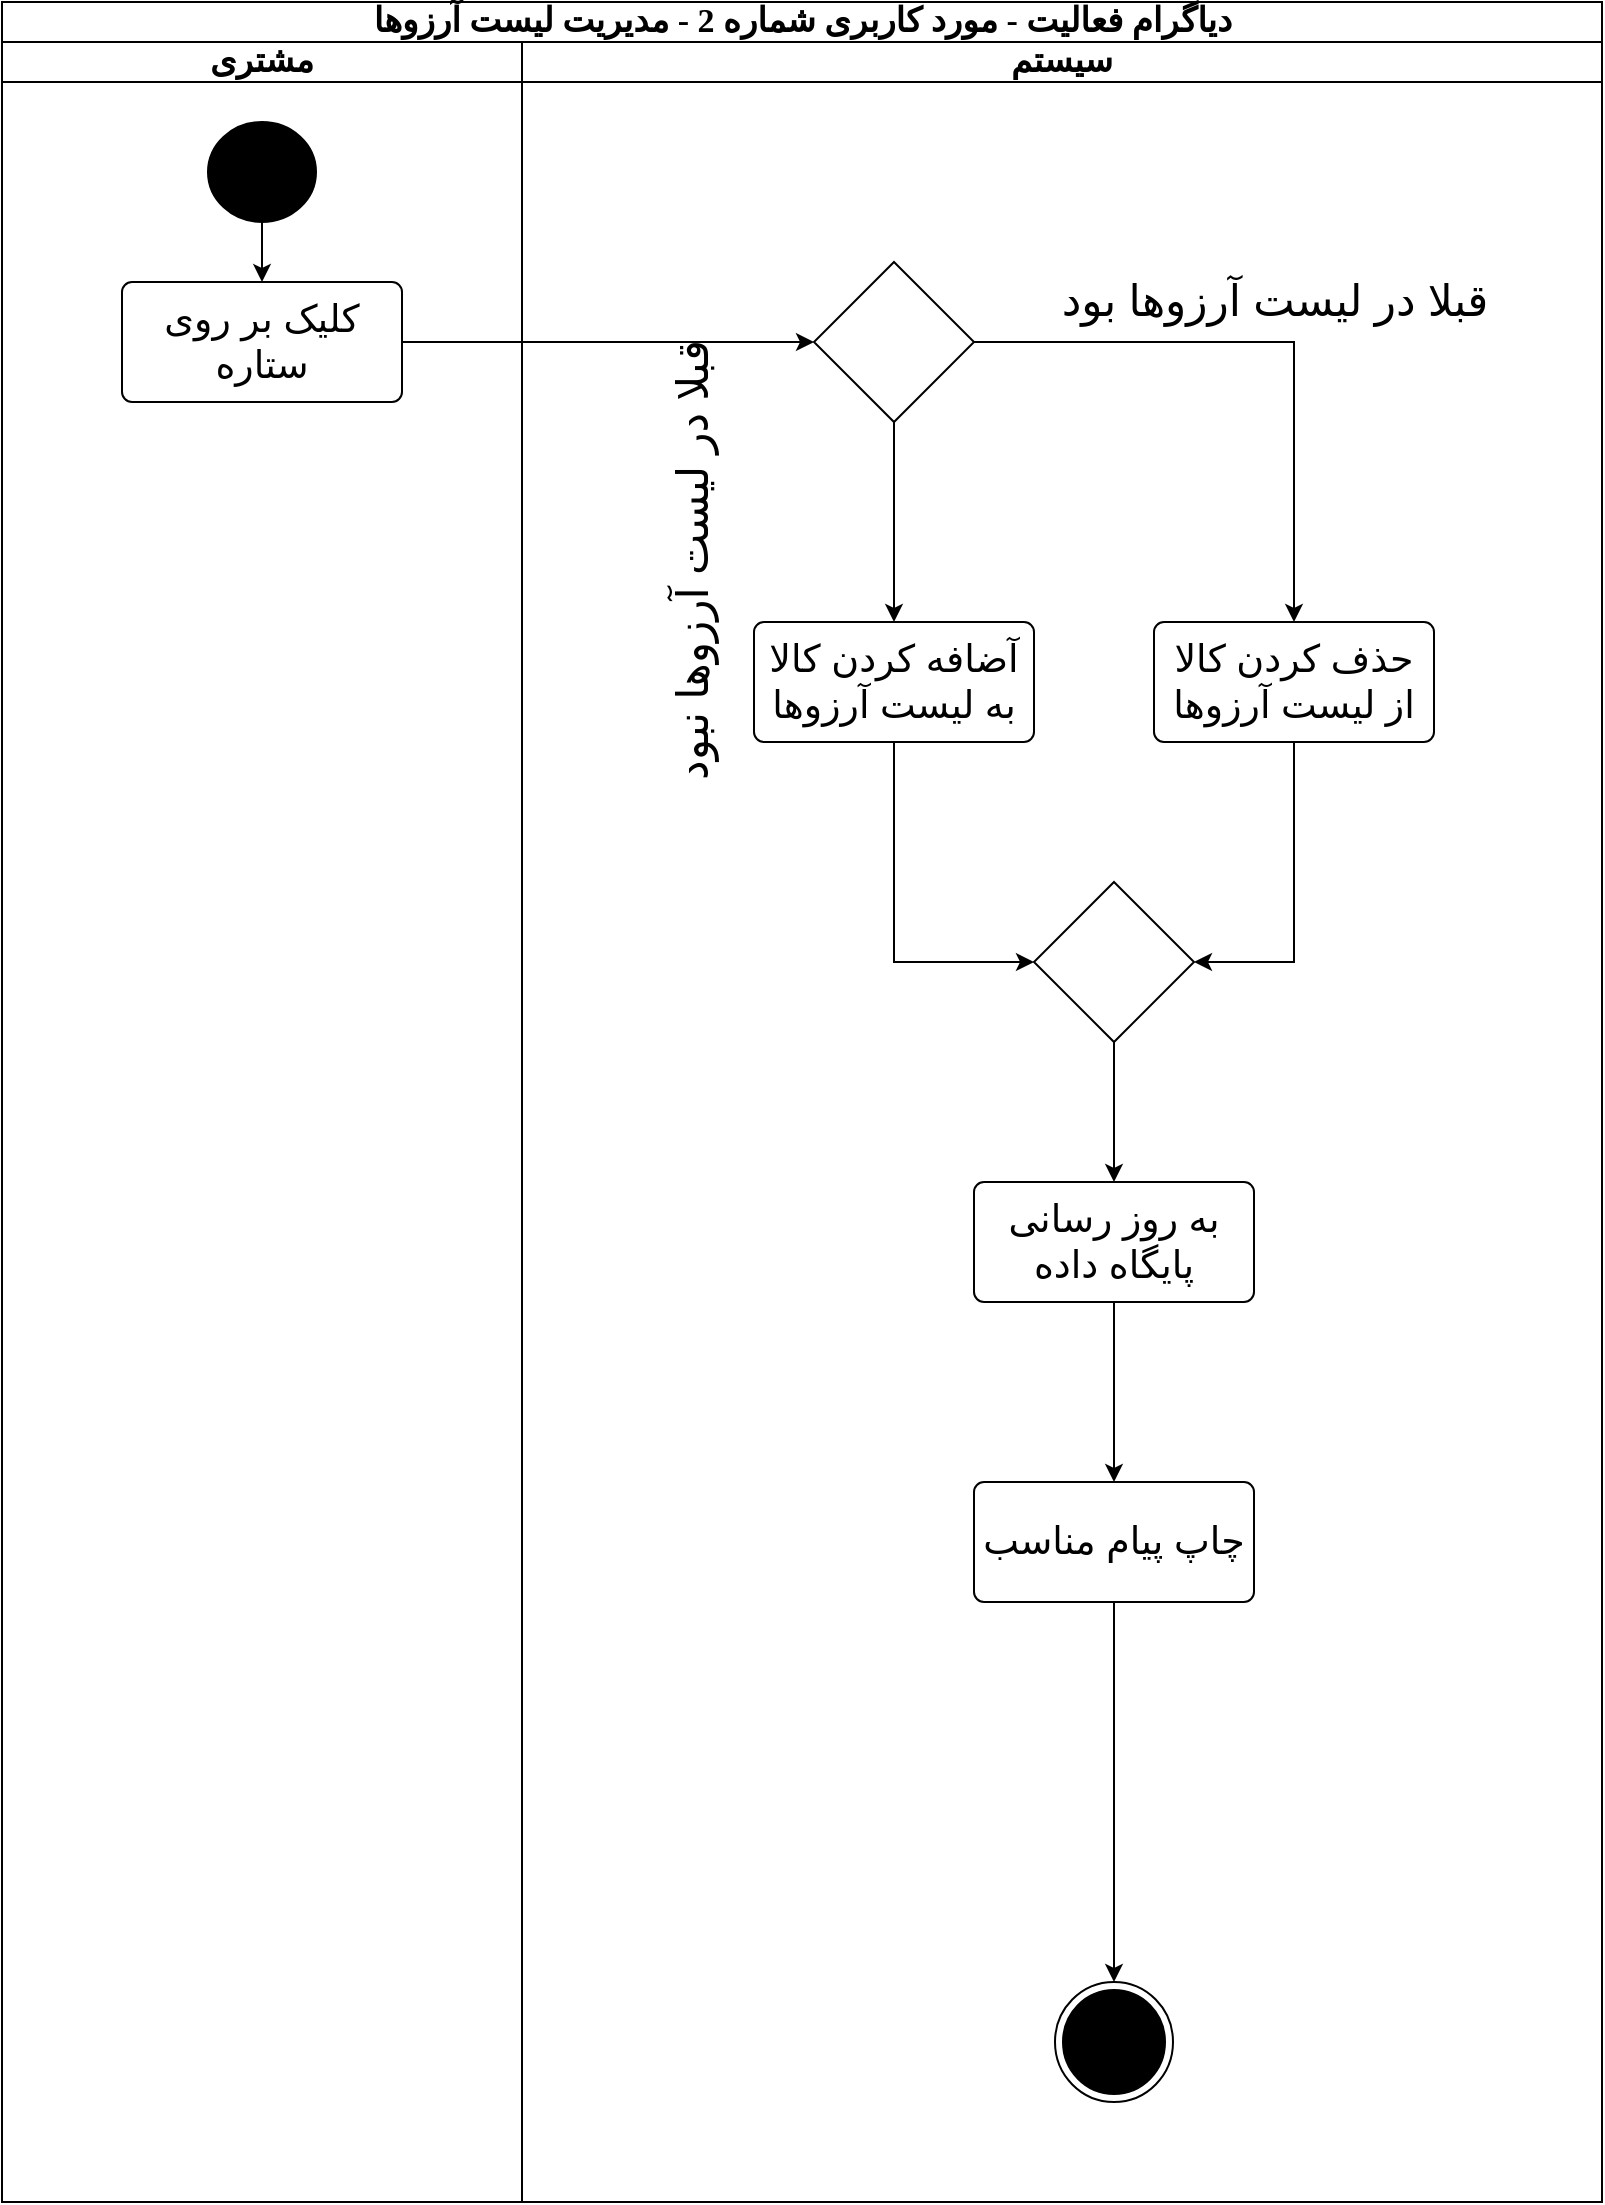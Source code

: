 <mxfile version="24.4.4" type="device">
  <diagram name="Page-1" id="0783ab3e-0a74-02c8-0abd-f7b4e66b4bec">
    <mxGraphModel dx="1050" dy="530" grid="1" gridSize="10" guides="1" tooltips="1" connect="1" arrows="1" fold="1" page="1" pageScale="1" pageWidth="827" pageHeight="1169" background="none" math="0" shadow="0">
      <root>
        <mxCell id="0" />
        <mxCell id="1" parent="0" />
        <mxCell id="1c1d494c118603dd-1" value="دیاگرام فعالیت - مورد کاربری شماره 2 - مدیریت لیست آرزوها" style="swimlane;html=1;childLayout=stackLayout;startSize=20;rounded=0;shadow=0;comic=0;labelBackgroundColor=none;strokeWidth=1;fontFamily=Verdana;fontSize=17;align=center;" parent="1" vertex="1">
          <mxGeometry x="14" y="20" width="800" height="1100" as="geometry" />
        </mxCell>
        <mxCell id="bYX_rBt1W14Q4xHbeTwR-1" value="مشتری" style="swimlane;startSize=20;whiteSpace=wrap;html=1;fontSize=17;" parent="1c1d494c118603dd-1" vertex="1">
          <mxGeometry y="20" width="260" height="1080" as="geometry" />
        </mxCell>
        <mxCell id="bYX_rBt1W14Q4xHbeTwR-70" style="edgeStyle=orthogonalEdgeStyle;rounded=0;orthogonalLoop=1;jettySize=auto;html=1;entryX=0.5;entryY=0;entryDx=0;entryDy=0;" parent="bYX_rBt1W14Q4xHbeTwR-1" source="bYX_rBt1W14Q4xHbeTwR-68" target="bYX_rBt1W14Q4xHbeTwR-69" edge="1">
          <mxGeometry relative="1" as="geometry" />
        </mxCell>
        <mxCell id="bYX_rBt1W14Q4xHbeTwR-68" value="" style="ellipse;fillColor=strokeColor;html=1;" parent="bYX_rBt1W14Q4xHbeTwR-1" vertex="1">
          <mxGeometry x="103" y="40" width="54" height="50" as="geometry" />
        </mxCell>
        <mxCell id="bYX_rBt1W14Q4xHbeTwR-69" value="&lt;font style=&quot;font-size: 19px;&quot;&gt;کلیک بر روی ستاره&lt;/font&gt;" style="html=1;align=center;verticalAlign=middle;rounded=1;absoluteArcSize=1;arcSize=10;dashed=0;whiteSpace=wrap;" parent="bYX_rBt1W14Q4xHbeTwR-1" vertex="1">
          <mxGeometry x="60" y="120" width="140" height="60" as="geometry" />
        </mxCell>
        <mxCell id="bYX_rBt1W14Q4xHbeTwR-3" value="سیستم" style="swimlane;startSize=20;whiteSpace=wrap;html=1;fontSize=17;" parent="1c1d494c118603dd-1" vertex="1">
          <mxGeometry x="260" y="20" width="540" height="1080" as="geometry" />
        </mxCell>
        <mxCell id="bYX_rBt1W14Q4xHbeTwR-74" style="edgeStyle=orthogonalEdgeStyle;rounded=0;orthogonalLoop=1;jettySize=auto;html=1;entryX=0.5;entryY=0;entryDx=0;entryDy=0;" parent="bYX_rBt1W14Q4xHbeTwR-3" source="bYX_rBt1W14Q4xHbeTwR-71" target="bYX_rBt1W14Q4xHbeTwR-73" edge="1">
          <mxGeometry relative="1" as="geometry" />
        </mxCell>
        <mxCell id="bYX_rBt1W14Q4xHbeTwR-75" value="&lt;font style=&quot;font-size: 22px;&quot;&gt;قبلا در لیست آرزوها نبود&lt;/font&gt;" style="edgeLabel;html=1;align=center;verticalAlign=middle;resizable=0;points=[];rotation=-90;" parent="bYX_rBt1W14Q4xHbeTwR-74" vertex="1" connectable="0">
          <mxGeometry x="0.532" relative="1" as="geometry">
            <mxPoint x="-100" y="-7" as="offset" />
          </mxGeometry>
        </mxCell>
        <mxCell id="bYX_rBt1W14Q4xHbeTwR-77" style="edgeStyle=orthogonalEdgeStyle;rounded=0;orthogonalLoop=1;jettySize=auto;html=1;entryX=0.5;entryY=0;entryDx=0;entryDy=0;" parent="bYX_rBt1W14Q4xHbeTwR-3" source="bYX_rBt1W14Q4xHbeTwR-71" target="bYX_rBt1W14Q4xHbeTwR-76" edge="1">
          <mxGeometry relative="1" as="geometry" />
        </mxCell>
        <mxCell id="bYX_rBt1W14Q4xHbeTwR-79" value="&lt;span style=&quot;font-size: 22px;&quot;&gt;قبلا در لیست آرزوها بود&lt;/span&gt;" style="edgeLabel;html=1;align=center;verticalAlign=middle;resizable=0;points=[];" parent="bYX_rBt1W14Q4xHbeTwR-77" vertex="1" connectable="0">
          <mxGeometry x="0.588" y="-2" relative="1" as="geometry">
            <mxPoint x="-8" y="-98" as="offset" />
          </mxGeometry>
        </mxCell>
        <mxCell id="bYX_rBt1W14Q4xHbeTwR-71" value="" style="rhombus;whiteSpace=wrap;html=1;" parent="bYX_rBt1W14Q4xHbeTwR-3" vertex="1">
          <mxGeometry x="146" y="110" width="80" height="80" as="geometry" />
        </mxCell>
        <mxCell id="bYX_rBt1W14Q4xHbeTwR-82" style="edgeStyle=orthogonalEdgeStyle;rounded=0;orthogonalLoop=1;jettySize=auto;html=1;entryX=0;entryY=0.5;entryDx=0;entryDy=0;" parent="bYX_rBt1W14Q4xHbeTwR-3" source="bYX_rBt1W14Q4xHbeTwR-73" target="bYX_rBt1W14Q4xHbeTwR-80" edge="1">
          <mxGeometry relative="1" as="geometry" />
        </mxCell>
        <mxCell id="bYX_rBt1W14Q4xHbeTwR-73" value="&lt;span style=&quot;font-size: 19px;&quot;&gt;آضافه کردن کالا به لیست آرزوها&lt;/span&gt;" style="html=1;align=center;verticalAlign=middle;rounded=1;absoluteArcSize=1;arcSize=10;dashed=0;whiteSpace=wrap;" parent="bYX_rBt1W14Q4xHbeTwR-3" vertex="1">
          <mxGeometry x="116" y="290" width="140" height="60" as="geometry" />
        </mxCell>
        <mxCell id="bYX_rBt1W14Q4xHbeTwR-81" style="edgeStyle=orthogonalEdgeStyle;rounded=0;orthogonalLoop=1;jettySize=auto;html=1;entryX=1;entryY=0.5;entryDx=0;entryDy=0;" parent="bYX_rBt1W14Q4xHbeTwR-3" source="bYX_rBt1W14Q4xHbeTwR-76" target="bYX_rBt1W14Q4xHbeTwR-80" edge="1">
          <mxGeometry relative="1" as="geometry" />
        </mxCell>
        <mxCell id="bYX_rBt1W14Q4xHbeTwR-76" value="&lt;span style=&quot;font-size: 19px;&quot;&gt;حذف کردن کالا از لیست آرزوها&lt;/span&gt;" style="html=1;align=center;verticalAlign=middle;rounded=1;absoluteArcSize=1;arcSize=10;dashed=0;whiteSpace=wrap;" parent="bYX_rBt1W14Q4xHbeTwR-3" vertex="1">
          <mxGeometry x="316" y="290" width="140" height="60" as="geometry" />
        </mxCell>
        <mxCell id="bYX_rBt1W14Q4xHbeTwR-84" style="edgeStyle=orthogonalEdgeStyle;rounded=0;orthogonalLoop=1;jettySize=auto;html=1;entryX=0.5;entryY=0;entryDx=0;entryDy=0;" parent="bYX_rBt1W14Q4xHbeTwR-3" source="bYX_rBt1W14Q4xHbeTwR-80" target="bYX_rBt1W14Q4xHbeTwR-83" edge="1">
          <mxGeometry relative="1" as="geometry" />
        </mxCell>
        <mxCell id="bYX_rBt1W14Q4xHbeTwR-80" value="" style="rhombus;whiteSpace=wrap;html=1;" parent="bYX_rBt1W14Q4xHbeTwR-3" vertex="1">
          <mxGeometry x="256" y="420" width="80" height="80" as="geometry" />
        </mxCell>
        <mxCell id="bYX_rBt1W14Q4xHbeTwR-86" style="edgeStyle=orthogonalEdgeStyle;rounded=0;orthogonalLoop=1;jettySize=auto;html=1;entryX=0.5;entryY=0;entryDx=0;entryDy=0;" parent="bYX_rBt1W14Q4xHbeTwR-3" source="bYX_rBt1W14Q4xHbeTwR-83" target="bYX_rBt1W14Q4xHbeTwR-85" edge="1">
          <mxGeometry relative="1" as="geometry" />
        </mxCell>
        <mxCell id="bYX_rBt1W14Q4xHbeTwR-83" value="&lt;span style=&quot;font-size: 19px;&quot;&gt;به روز رسانی پایگاه داده&lt;/span&gt;" style="html=1;align=center;verticalAlign=middle;rounded=1;absoluteArcSize=1;arcSize=10;dashed=0;whiteSpace=wrap;" parent="bYX_rBt1W14Q4xHbeTwR-3" vertex="1">
          <mxGeometry x="226" y="570" width="140" height="60" as="geometry" />
        </mxCell>
        <mxCell id="bYX_rBt1W14Q4xHbeTwR-88" style="edgeStyle=orthogonalEdgeStyle;rounded=0;orthogonalLoop=1;jettySize=auto;html=1;entryX=0.5;entryY=0;entryDx=0;entryDy=0;" parent="bYX_rBt1W14Q4xHbeTwR-3" source="bYX_rBt1W14Q4xHbeTwR-85" target="bYX_rBt1W14Q4xHbeTwR-87" edge="1">
          <mxGeometry relative="1" as="geometry" />
        </mxCell>
        <mxCell id="bYX_rBt1W14Q4xHbeTwR-85" value="&lt;span style=&quot;font-size: 19px;&quot;&gt;چاپ پیام مناسب&lt;/span&gt;" style="html=1;align=center;verticalAlign=middle;rounded=1;absoluteArcSize=1;arcSize=10;dashed=0;whiteSpace=wrap;" parent="bYX_rBt1W14Q4xHbeTwR-3" vertex="1">
          <mxGeometry x="226" y="720" width="140" height="60" as="geometry" />
        </mxCell>
        <mxCell id="bYX_rBt1W14Q4xHbeTwR-87" value="" style="ellipse;html=1;shape=endState;fillColor=strokeColor;" parent="bYX_rBt1W14Q4xHbeTwR-3" vertex="1">
          <mxGeometry x="266.5" y="970" width="59" height="60" as="geometry" />
        </mxCell>
        <mxCell id="bYX_rBt1W14Q4xHbeTwR-72" style="edgeStyle=orthogonalEdgeStyle;rounded=0;orthogonalLoop=1;jettySize=auto;html=1;entryX=0;entryY=0.5;entryDx=0;entryDy=0;" parent="1c1d494c118603dd-1" source="bYX_rBt1W14Q4xHbeTwR-69" target="bYX_rBt1W14Q4xHbeTwR-71" edge="1">
          <mxGeometry relative="1" as="geometry" />
        </mxCell>
      </root>
    </mxGraphModel>
  </diagram>
</mxfile>
